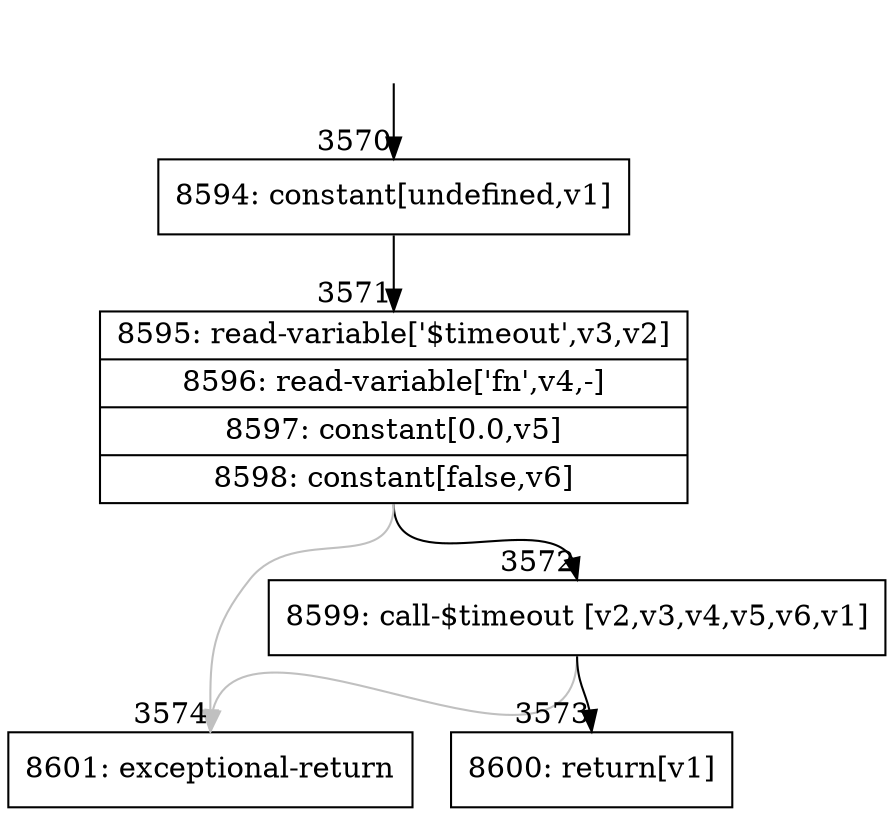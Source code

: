 digraph {
rankdir="TD"
BB_entry297[shape=none,label=""];
BB_entry297 -> BB3570 [tailport=s, headport=n, headlabel="    3570"]
BB3570 [shape=record label="{8594: constant[undefined,v1]}" ] 
BB3570 -> BB3571 [tailport=s, headport=n, headlabel="      3571"]
BB3571 [shape=record label="{8595: read-variable['$timeout',v3,v2]|8596: read-variable['fn',v4,-]|8597: constant[0.0,v5]|8598: constant[false,v6]}" ] 
BB3571 -> BB3572 [tailport=s, headport=n, headlabel="      3572"]
BB3571 -> BB3574 [tailport=s, headport=n, color=gray, headlabel="      3574"]
BB3572 [shape=record label="{8599: call-$timeout [v2,v3,v4,v5,v6,v1]}" ] 
BB3572 -> BB3573 [tailport=s, headport=n, headlabel="      3573"]
BB3572 -> BB3574 [tailport=s, headport=n, color=gray]
BB3573 [shape=record label="{8600: return[v1]}" ] 
BB3574 [shape=record label="{8601: exceptional-return}" ] 
//#$~ 5344
}
